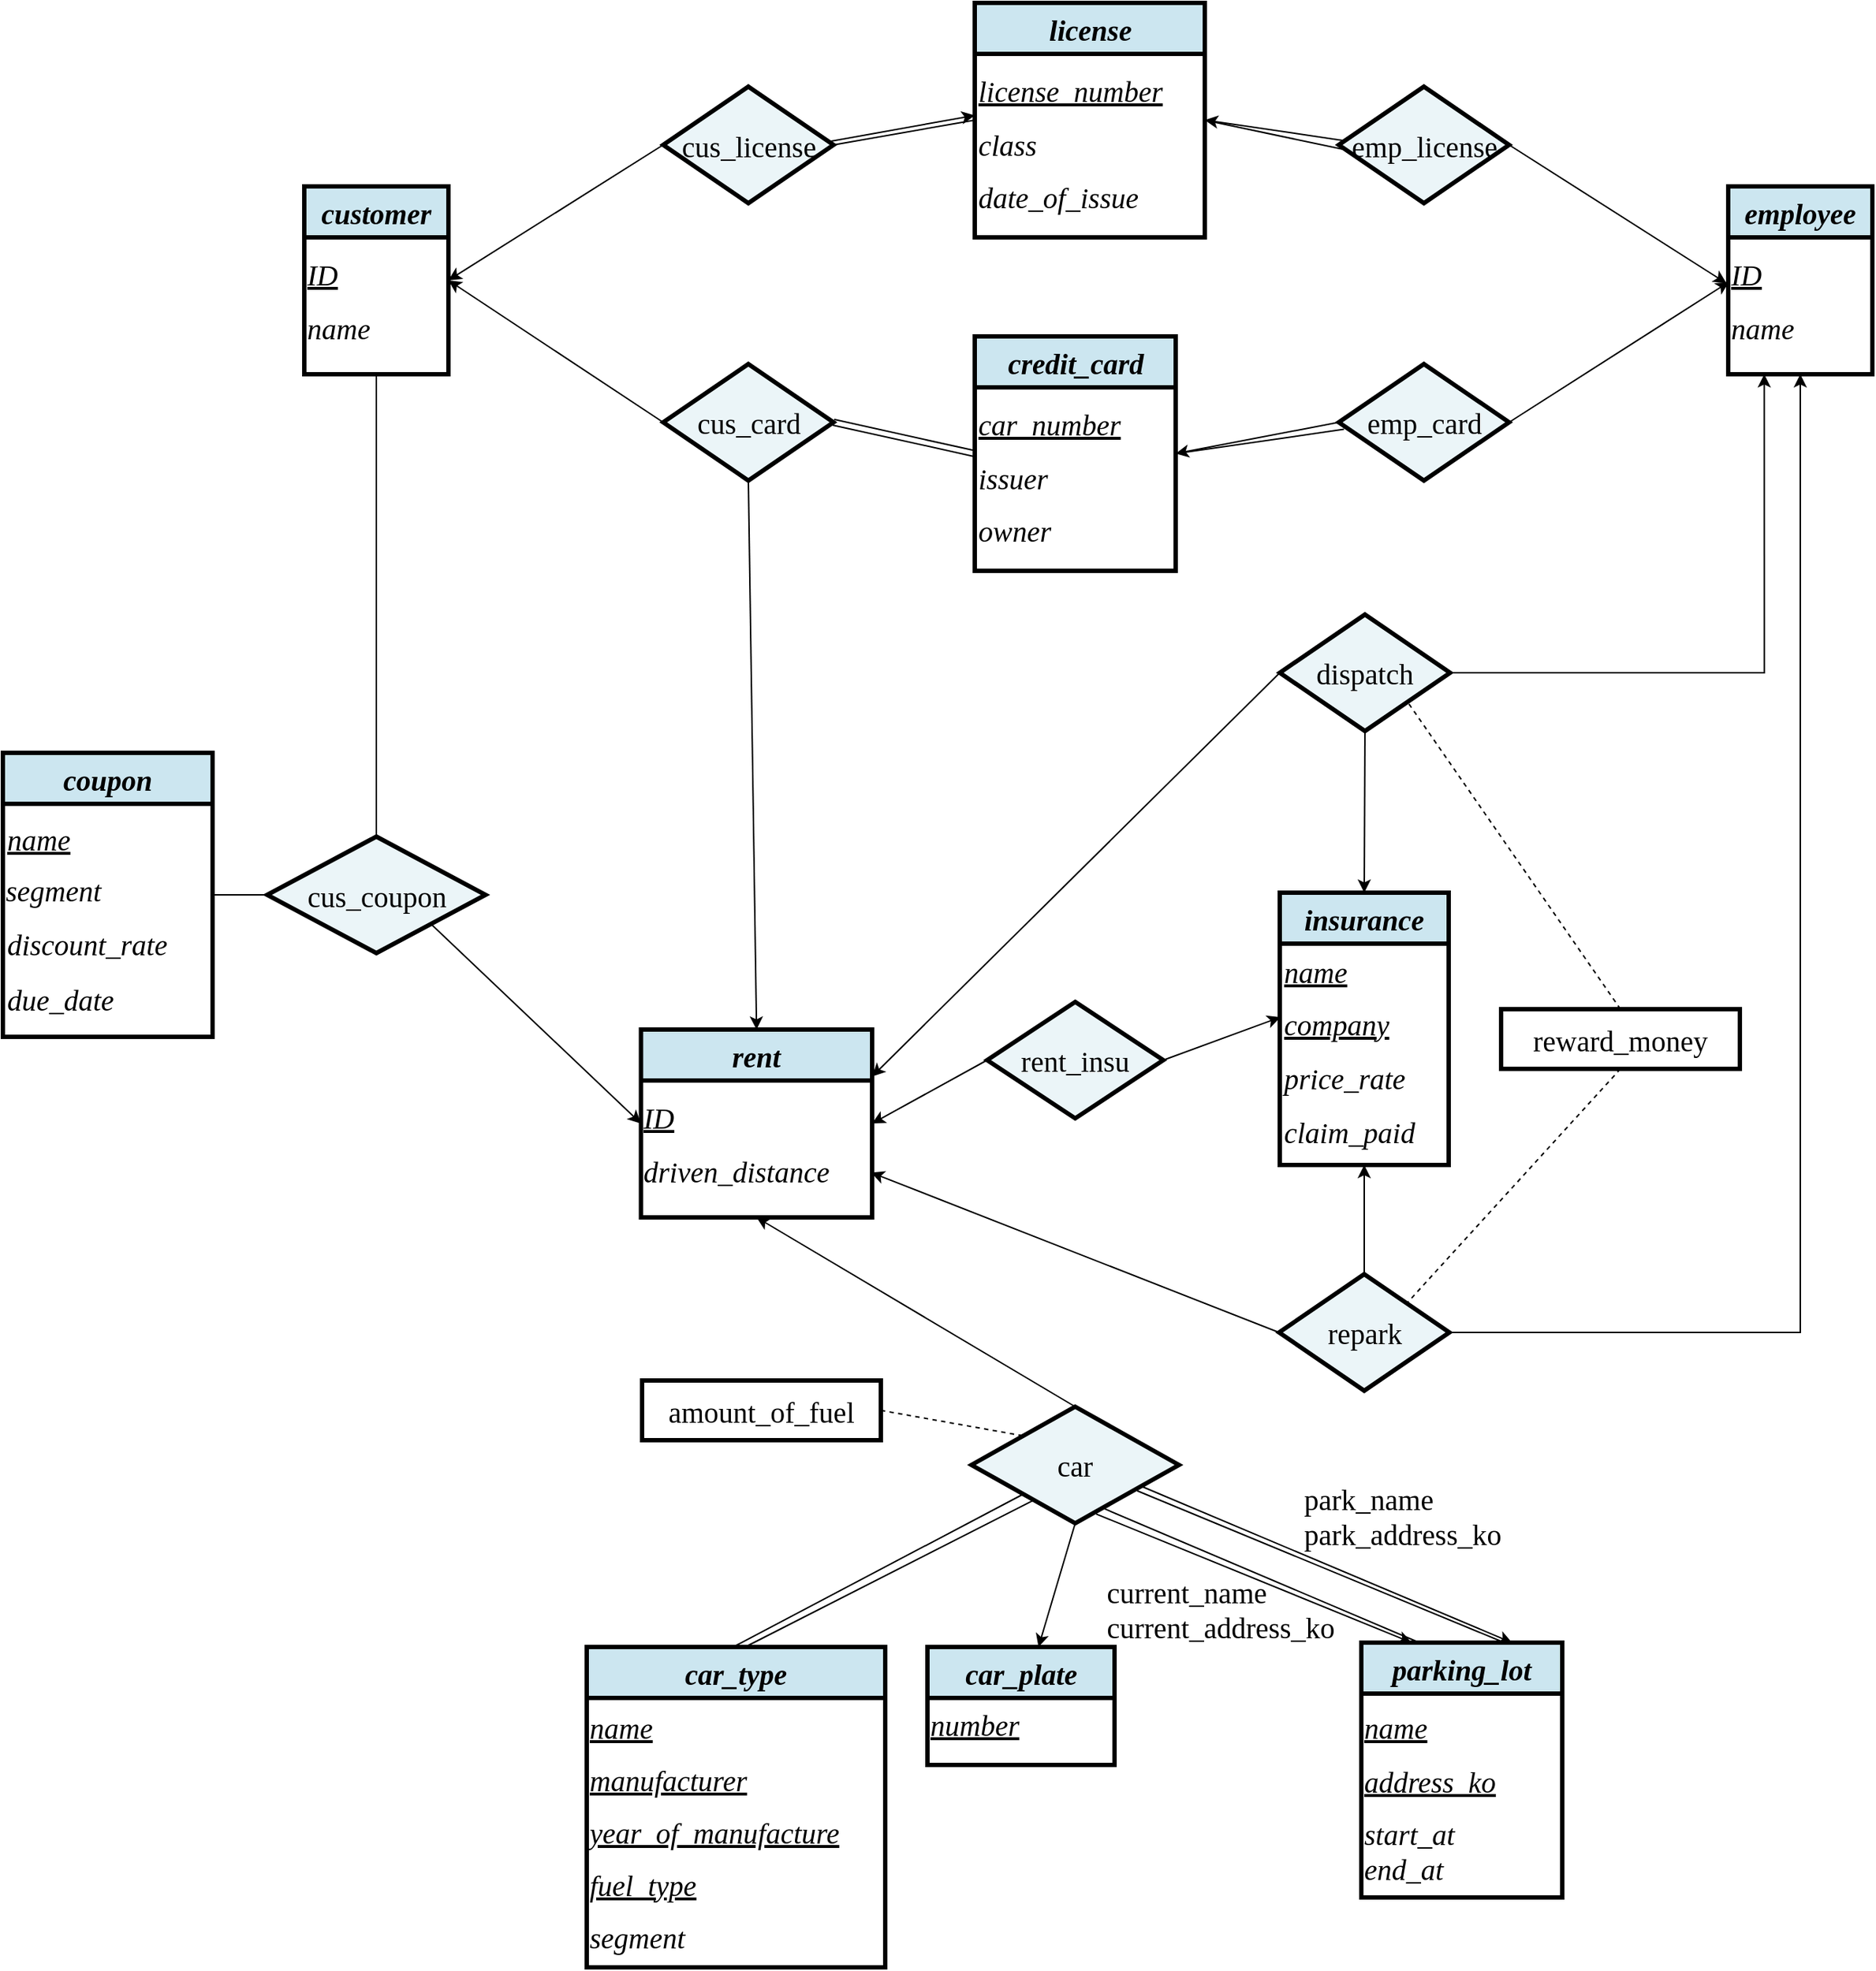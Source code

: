 <mxfile version="20.6.0" type="github">
  <diagram id="GcvBSa2KkUD2rPgsCcOR" name="페이지-1">
    <mxGraphModel dx="1913" dy="1615" grid="0" gridSize="10" guides="1" tooltips="1" connect="1" arrows="1" fold="1" page="1" pageScale="1" pageWidth="291" pageHeight="413" math="0" shadow="0">
      <root>
        <mxCell id="0" />
        <mxCell id="1" parent="0" />
        <mxCell id="nV8pYMhGymoun9Sq7cYg-1" value="&lt;font data-font-src=&quot;https://fonts.googleapis.com/css?family=Spectral&quot; face=&quot;Spectral&quot; style=&quot;font-size: 20px;&quot;&gt;&lt;i&gt;customer&lt;/i&gt;&lt;/font&gt;" style="swimlane;whiteSpace=wrap;html=1;startSize=35;fillColor=#CCE6F0;strokeColor=#000000;strokeWidth=3;" vertex="1" parent="1">
          <mxGeometry x="275" y="265" width="99" height="129" as="geometry" />
        </mxCell>
        <mxCell id="nV8pYMhGymoun9Sq7cYg-2" value="&lt;font data-font-src=&quot;https://fonts.googleapis.com/css?family=Spectral&quot; face=&quot;Spectral&quot;&gt;&lt;i&gt;ID&lt;br&gt;&lt;/i&gt;&lt;/font&gt;" style="text;html=1;align=left;verticalAlign=middle;resizable=0;points=[];autosize=1;strokeColor=none;fillColor=none;fontSize=20;fontFamily=Courier New;fontStyle=4" vertex="1" parent="nV8pYMhGymoun9Sq7cYg-1">
          <mxGeometry y="42" width="41" height="37" as="geometry" />
        </mxCell>
        <mxCell id="nV8pYMhGymoun9Sq7cYg-3" value="name" style="text;html=1;align=left;verticalAlign=middle;resizable=0;points=[];autosize=1;strokeColor=none;fillColor=none;fontSize=20;fontFamily=Spectral;fontStyle=2" vertex="1" parent="nV8pYMhGymoun9Sq7cYg-1">
          <mxGeometry y="79" width="66" height="36" as="geometry" />
        </mxCell>
        <mxCell id="nV8pYMhGymoun9Sq7cYg-4" value="&lt;font data-font-src=&quot;https://fonts.googleapis.com/css?family=Spectral&quot; face=&quot;Spectral&quot; style=&quot;font-size: 20px;&quot;&gt;&lt;i&gt;employee&lt;/i&gt;&lt;/font&gt;" style="swimlane;whiteSpace=wrap;html=1;startSize=35;fillColor=#CCE6F0;strokeColor=#000000;strokeWidth=3;" vertex="1" parent="1">
          <mxGeometry x="1253" y="265" width="99" height="129" as="geometry" />
        </mxCell>
        <mxCell id="nV8pYMhGymoun9Sq7cYg-5" value="&lt;font data-font-src=&quot;https://fonts.googleapis.com/css?family=Spectral&quot; face=&quot;Spectral&quot;&gt;&lt;i&gt;ID&lt;br&gt;&lt;/i&gt;&lt;/font&gt;" style="text;html=1;align=left;verticalAlign=middle;resizable=0;points=[];autosize=1;strokeColor=none;fillColor=none;fontSize=20;fontFamily=Courier New;fontStyle=4" vertex="1" parent="nV8pYMhGymoun9Sq7cYg-4">
          <mxGeometry y="42" width="41" height="37" as="geometry" />
        </mxCell>
        <mxCell id="nV8pYMhGymoun9Sq7cYg-6" value="name" style="text;html=1;align=left;verticalAlign=middle;resizable=0;points=[];autosize=1;strokeColor=none;fillColor=none;fontSize=20;fontFamily=Spectral;fontStyle=2" vertex="1" parent="nV8pYMhGymoun9Sq7cYg-4">
          <mxGeometry y="79" width="66" height="36" as="geometry" />
        </mxCell>
        <mxCell id="nV8pYMhGymoun9Sq7cYg-7" value="&lt;font data-font-src=&quot;https://fonts.googleapis.com/css?family=Spectral&quot; face=&quot;Spectral&quot; style=&quot;font-size: 20px;&quot;&gt;&lt;i&gt;license&lt;/i&gt;&lt;/font&gt;" style="swimlane;whiteSpace=wrap;html=1;startSize=35;fillColor=#CCE6F0;strokeColor=#000000;strokeWidth=3;" vertex="1" parent="1">
          <mxGeometry x="735.5" y="139" width="158" height="161" as="geometry" />
        </mxCell>
        <mxCell id="nV8pYMhGymoun9Sq7cYg-8" value="&lt;font data-font-src=&quot;https://fonts.googleapis.com/css?family=Spectral&quot; face=&quot;Spectral&quot;&gt;&lt;i&gt;license_number&lt;br&gt;&lt;/i&gt;&lt;/font&gt;" style="text;html=1;align=left;verticalAlign=middle;resizable=0;points=[];autosize=1;strokeColor=none;fillColor=none;fontSize=20;fontFamily=Courier New;fontStyle=4" vertex="1" parent="nV8pYMhGymoun9Sq7cYg-7">
          <mxGeometry y="42" width="158" height="37" as="geometry" />
        </mxCell>
        <mxCell id="nV8pYMhGymoun9Sq7cYg-9" value="class" style="text;html=1;align=left;verticalAlign=middle;resizable=0;points=[];autosize=1;strokeColor=none;fillColor=none;fontSize=20;fontFamily=Spectral;fontStyle=2" vertex="1" parent="nV8pYMhGymoun9Sq7cYg-7">
          <mxGeometry y="79" width="60" height="36" as="geometry" />
        </mxCell>
        <mxCell id="nV8pYMhGymoun9Sq7cYg-10" value="date_of_issue" style="text;html=1;align=left;verticalAlign=middle;resizable=0;points=[];autosize=1;strokeColor=none;fillColor=none;fontSize=20;fontFamily=Spectral;fontStyle=2" vertex="1" parent="nV8pYMhGymoun9Sq7cYg-7">
          <mxGeometry y="115" width="138" height="36" as="geometry" />
        </mxCell>
        <mxCell id="nV8pYMhGymoun9Sq7cYg-11" value="&lt;font data-font-src=&quot;https://fonts.googleapis.com/css?family=Spectral&quot; face=&quot;Spectral&quot; style=&quot;font-size: 20px;&quot;&gt;&lt;i&gt;credit_card&lt;/i&gt;&lt;/font&gt;" style="swimlane;whiteSpace=wrap;html=1;startSize=35;fillColor=#CCE6F0;strokeColor=#000000;strokeWidth=3;" vertex="1" parent="1">
          <mxGeometry x="735.5" y="368" width="138" height="161" as="geometry" />
        </mxCell>
        <mxCell id="nV8pYMhGymoun9Sq7cYg-12" value="&lt;font data-font-src=&quot;https://fonts.googleapis.com/css?family=Spectral&quot; face=&quot;Spectral&quot;&gt;&lt;i&gt;car_number&lt;br&gt;&lt;/i&gt;&lt;/font&gt;" style="text;html=1;align=left;verticalAlign=middle;resizable=0;points=[];autosize=1;strokeColor=none;fillColor=none;fontSize=20;fontFamily=Courier New;fontStyle=4" vertex="1" parent="nV8pYMhGymoun9Sq7cYg-11">
          <mxGeometry y="42" width="124" height="37" as="geometry" />
        </mxCell>
        <mxCell id="nV8pYMhGymoun9Sq7cYg-13" value="issuer" style="text;html=1;align=left;verticalAlign=middle;resizable=0;points=[];autosize=1;strokeColor=none;fillColor=none;fontSize=20;fontFamily=Spectral;fontStyle=2" vertex="1" parent="nV8pYMhGymoun9Sq7cYg-11">
          <mxGeometry y="79" width="70" height="36" as="geometry" />
        </mxCell>
        <mxCell id="nV8pYMhGymoun9Sq7cYg-14" value="owner" style="text;html=1;align=left;verticalAlign=middle;resizable=0;points=[];autosize=1;strokeColor=none;fillColor=none;fontSize=20;fontFamily=Spectral;fontStyle=2" vertex="1" parent="nV8pYMhGymoun9Sq7cYg-11">
          <mxGeometry y="115" width="73" height="36" as="geometry" />
        </mxCell>
        <mxCell id="nV8pYMhGymoun9Sq7cYg-15" value="&lt;font face=&quot;Spectral&quot;&gt;&lt;span style=&quot;font-size: 20px;&quot;&gt;cus_license&lt;/span&gt;&lt;/font&gt;" style="rhombus;whiteSpace=wrap;html=1;fillColor=#EBF5F8;strokeWidth=3;" vertex="1" parent="1">
          <mxGeometry x="521.5" y="196.5" width="117" height="80" as="geometry" />
        </mxCell>
        <mxCell id="nV8pYMhGymoun9Sq7cYg-16" value="&lt;font face=&quot;Spectral&quot;&gt;&lt;span style=&quot;font-size: 20px;&quot;&gt;cus_card&lt;/span&gt;&lt;/font&gt;" style="rhombus;whiteSpace=wrap;html=1;fillColor=#EBF5F8;strokeWidth=3;" vertex="1" parent="1">
          <mxGeometry x="521.5" y="387" width="117" height="80" as="geometry" />
        </mxCell>
        <mxCell id="nV8pYMhGymoun9Sq7cYg-17" value="&lt;font face=&quot;Spectral&quot;&gt;&lt;span style=&quot;font-size: 20px;&quot;&gt;emp_license&lt;/span&gt;&lt;/font&gt;" style="rhombus;whiteSpace=wrap;html=1;fillColor=#EBF5F8;strokeWidth=3;" vertex="1" parent="1">
          <mxGeometry x="985.5" y="196.5" width="117" height="80" as="geometry" />
        </mxCell>
        <mxCell id="nV8pYMhGymoun9Sq7cYg-18" value="&lt;font face=&quot;Spectral&quot;&gt;&lt;span style=&quot;font-size: 20px;&quot;&gt;emp_card&lt;/span&gt;&lt;/font&gt;" style="rhombus;whiteSpace=wrap;html=1;fillColor=#EBF5F8;strokeWidth=3;" vertex="1" parent="1">
          <mxGeometry x="985.5" y="387" width="117" height="80" as="geometry" />
        </mxCell>
        <mxCell id="nV8pYMhGymoun9Sq7cYg-19" value="" style="endArrow=classic;html=1;fontFamily=Spectral;fontSource=https%3A%2F%2Ffonts.googleapis.com%2Fcss%3Ffamily%3DSpectral;fontSize=20;entryX=0;entryY=-0.049;entryDx=0;entryDy=0;rounded=0;entryPerimeter=0;exitX=0.966;exitY=0.473;exitDx=0;exitDy=0;exitPerimeter=0;" edge="1" parent="1" source="nV8pYMhGymoun9Sq7cYg-15" target="nV8pYMhGymoun9Sq7cYg-9">
          <mxGeometry width="50" height="50" relative="1" as="geometry">
            <mxPoint x="634.5" y="233" as="sourcePoint" />
            <mxPoint x="853.5" y="165" as="targetPoint" />
          </mxGeometry>
        </mxCell>
        <mxCell id="nV8pYMhGymoun9Sq7cYg-20" value="" style="endArrow=classic;html=1;rounded=0;fontFamily=Spectral;fontSource=https%3A%2F%2Ffonts.googleapis.com%2Fcss%3Ffamily%3DSpectral;fontSize=20;exitX=0;exitY=0.5;exitDx=0;exitDy=0;entryX=1;entryY=0.5;entryDx=0;entryDy=0;" edge="1" parent="1" source="nV8pYMhGymoun9Sq7cYg-15" target="nV8pYMhGymoun9Sq7cYg-1">
          <mxGeometry width="50" height="50" relative="1" as="geometry">
            <mxPoint x="648.5" y="246.5" as="sourcePoint" />
            <mxPoint x="745.5" y="262.5" as="targetPoint" />
          </mxGeometry>
        </mxCell>
        <mxCell id="nV8pYMhGymoun9Sq7cYg-21" value="" style="endArrow=classic;html=1;rounded=0;fontFamily=Spectral;fontSource=https%3A%2F%2Ffonts.googleapis.com%2Fcss%3Ffamily%3DSpectral;fontSize=20;exitX=0;exitY=0.5;exitDx=0;exitDy=0;entryX=1;entryY=0.5;entryDx=0;entryDy=0;" edge="1" parent="1" source="nV8pYMhGymoun9Sq7cYg-16" target="nV8pYMhGymoun9Sq7cYg-1">
          <mxGeometry width="50" height="50" relative="1" as="geometry">
            <mxPoint x="531.5" y="246.5" as="sourcePoint" />
            <mxPoint x="386.5" y="242" as="targetPoint" />
          </mxGeometry>
        </mxCell>
        <mxCell id="nV8pYMhGymoun9Sq7cYg-22" value="" style="shape=link;html=1;rounded=0;fontFamily=Spectral;fontSource=https%3A%2F%2Ffonts.googleapis.com%2Fcss%3Ffamily%3DSpectral;fontSize=20;entryX=1;entryY=0.5;entryDx=0;entryDy=0;exitX=0;exitY=0.5;exitDx=0;exitDy=0;" edge="1" parent="1" source="nV8pYMhGymoun9Sq7cYg-11" target="nV8pYMhGymoun9Sq7cYg-16">
          <mxGeometry width="100" relative="1" as="geometry">
            <mxPoint x="793.5" y="394" as="sourcePoint" />
            <mxPoint x="683.5" y="497" as="targetPoint" />
          </mxGeometry>
        </mxCell>
        <mxCell id="nV8pYMhGymoun9Sq7cYg-23" value="" style="endArrow=none;html=1;rounded=0;fontFamily=Spectral;fontSource=https%3A%2F%2Ffonts.googleapis.com%2Fcss%3Ffamily%3DSpectral;fontSize=20;exitX=1;exitY=0.5;exitDx=0;exitDy=0;entryX=0;entryY=0.5;entryDx=0;entryDy=0;" edge="1" parent="1" source="nV8pYMhGymoun9Sq7cYg-15" target="nV8pYMhGymoun9Sq7cYg-7">
          <mxGeometry width="50" height="50" relative="1" as="geometry">
            <mxPoint x="676.5" y="318" as="sourcePoint" />
            <mxPoint x="727.5" y="236" as="targetPoint" />
          </mxGeometry>
        </mxCell>
        <mxCell id="nV8pYMhGymoun9Sq7cYg-24" value="" style="endArrow=classic;html=1;fontFamily=Spectral;fontSource=https%3A%2F%2Ffonts.googleapis.com%2Fcss%3Ffamily%3DSpectral;fontSize=20;entryX=1;entryY=0.5;entryDx=0;entryDy=0;rounded=0;exitX=0.04;exitY=0.465;exitDx=0;exitDy=0;exitPerimeter=0;" edge="1" parent="1" source="nV8pYMhGymoun9Sq7cYg-17" target="nV8pYMhGymoun9Sq7cYg-7">
          <mxGeometry width="50" height="50" relative="1" as="geometry">
            <mxPoint x="644.522" y="244.34" as="sourcePoint" />
            <mxPoint x="745.5" y="243.236" as="targetPoint" />
          </mxGeometry>
        </mxCell>
        <mxCell id="nV8pYMhGymoun9Sq7cYg-25" value="" style="endArrow=none;html=1;rounded=0;fontFamily=Spectral;fontSource=https%3A%2F%2Ffonts.googleapis.com%2Fcss%3Ffamily%3DSpectral;fontSize=20;exitX=0.035;exitY=0.541;exitDx=0;exitDy=0;exitPerimeter=0;entryX=1;entryY=0.5;entryDx=0;entryDy=0;" edge="1" parent="1" source="nV8pYMhGymoun9Sq7cYg-17" target="nV8pYMhGymoun9Sq7cYg-7">
          <mxGeometry width="50" height="50" relative="1" as="geometry">
            <mxPoint x="914.5" y="262" as="sourcePoint" />
            <mxPoint x="872.5" y="222" as="targetPoint" />
          </mxGeometry>
        </mxCell>
        <mxCell id="nV8pYMhGymoun9Sq7cYg-26" value="" style="endArrow=classic;html=1;rounded=0;fontFamily=Spectral;fontSource=https%3A%2F%2Ffonts.googleapis.com%2Fcss%3Ffamily%3DSpectral;fontSize=20;exitX=1;exitY=0.5;exitDx=0;exitDy=0;entryX=0.013;entryY=0.637;entryDx=0;entryDy=0;entryPerimeter=0;" edge="1" parent="1" source="nV8pYMhGymoun9Sq7cYg-18" target="nV8pYMhGymoun9Sq7cYg-5">
          <mxGeometry width="50" height="50" relative="1" as="geometry">
            <mxPoint x="980.5" y="398" as="sourcePoint" />
            <mxPoint x="1163.5" y="237" as="targetPoint" />
          </mxGeometry>
        </mxCell>
        <mxCell id="nV8pYMhGymoun9Sq7cYg-27" value="" style="endArrow=classic;html=1;rounded=0;fontFamily=Spectral;fontSource=https%3A%2F%2Ffonts.googleapis.com%2Fcss%3Ffamily%3DSpectral;fontSize=20;entryX=-0.029;entryY=0.663;entryDx=0;entryDy=0;entryPerimeter=0;exitX=1;exitY=0.5;exitDx=0;exitDy=0;" edge="1" parent="1" source="nV8pYMhGymoun9Sq7cYg-17" target="nV8pYMhGymoun9Sq7cYg-5">
          <mxGeometry width="50" height="50" relative="1" as="geometry">
            <mxPoint x="1112.5" y="437" as="sourcePoint" />
            <mxPoint x="1175.238" y="245.125" as="targetPoint" />
          </mxGeometry>
        </mxCell>
        <mxCell id="nV8pYMhGymoun9Sq7cYg-28" value="&lt;font face=&quot;Spectral&quot;&gt;&lt;span style=&quot;font-size: 20px;&quot;&gt;car&lt;/span&gt;&lt;/font&gt;" style="rhombus;whiteSpace=wrap;html=1;fillColor=#EBF5F8;strokeWidth=3;" vertex="1" parent="1">
          <mxGeometry x="733.25" y="1103" width="142.5" height="80" as="geometry" />
        </mxCell>
        <mxCell id="nV8pYMhGymoun9Sq7cYg-29" value="&lt;font face=&quot;Spectral&quot;&gt;&lt;span style=&quot;font-size: 20px;&quot;&gt;&lt;i&gt;car_type&lt;/i&gt;&lt;/span&gt;&lt;/font&gt;" style="swimlane;whiteSpace=wrap;html=1;startSize=35;fillColor=#CCE6F0;strokeColor=default;perimeterSpacing=1;strokeWidth=3;shadow=0;sketch=0;rounded=0;glass=0;swimlaneLine=1;" vertex="1" parent="1">
          <mxGeometry x="469" y="1268" width="205" height="220" as="geometry" />
        </mxCell>
        <mxCell id="nV8pYMhGymoun9Sq7cYg-30" value="&lt;div style=&quot;&quot;&gt;&lt;span style=&quot;background-color: initial;&quot;&gt;manufacturer&lt;/span&gt;&lt;/div&gt;" style="text;html=1;align=left;verticalAlign=middle;resizable=0;points=[];autosize=1;strokeColor=none;fillColor=none;fontSize=20;fontFamily=Spectral;fontStyle=6" vertex="1" parent="nV8pYMhGymoun9Sq7cYg-29">
          <mxGeometry y="73" width="138" height="36" as="geometry" />
        </mxCell>
        <mxCell id="nV8pYMhGymoun9Sq7cYg-31" value="&lt;i&gt;name&lt;/i&gt;" style="text;html=1;align=left;verticalAlign=middle;resizable=0;points=[];autosize=1;strokeColor=none;fillColor=none;fontSize=20;fontFamily=Spectral;fontStyle=4" vertex="1" parent="nV8pYMhGymoun9Sq7cYg-29">
          <mxGeometry y="37" width="66" height="36" as="geometry" />
        </mxCell>
        <mxCell id="nV8pYMhGymoun9Sq7cYg-32" value="&lt;i&gt;year_of_manufacture&lt;/i&gt;" style="text;html=1;align=left;verticalAlign=middle;resizable=0;points=[];autosize=1;strokeColor=none;fillColor=none;fontSize=20;fontFamily=Spectral;fontStyle=4" vertex="1" parent="nV8pYMhGymoun9Sq7cYg-29">
          <mxGeometry y="109" width="205" height="36" as="geometry" />
        </mxCell>
        <mxCell id="nV8pYMhGymoun9Sq7cYg-33" value="&lt;i style=&quot;&quot;&gt;fuel_type&lt;/i&gt;" style="text;html=1;align=left;verticalAlign=middle;resizable=0;points=[];autosize=1;strokeColor=none;fillColor=none;fontSize=20;fontFamily=Spectral;fontStyle=4" vertex="1" parent="nV8pYMhGymoun9Sq7cYg-29">
          <mxGeometry y="145" width="99" height="36" as="geometry" />
        </mxCell>
        <mxCell id="nV8pYMhGymoun9Sq7cYg-34" value="segment&lt;span&gt;&lt;br&gt;&lt;/span&gt;" style="text;html=1;align=left;verticalAlign=middle;resizable=0;points=[];autosize=1;strokeColor=none;fillColor=none;fontSize=20;fontFamily=Spectral;fontSource=https%3A%2F%2Ffonts.googleapis.com%2Fcss%3Ffamily%3DSpectral;fontStyle=2" vertex="1" parent="nV8pYMhGymoun9Sq7cYg-29">
          <mxGeometry y="181" width="93" height="36" as="geometry" />
        </mxCell>
        <mxCell id="nV8pYMhGymoun9Sq7cYg-35" value="" style="endArrow=none;html=1;rounded=0;fontFamily=Spectral;fontSource=https%3A%2F%2Ffonts.googleapis.com%2Fcss%3Ffamily%3DSpectral;fontSize=20;exitX=0;exitY=1;exitDx=0;exitDy=0;entryX=0.5;entryY=0;entryDx=0;entryDy=0;" edge="1" parent="1" source="nV8pYMhGymoun9Sq7cYg-28" target="nV8pYMhGymoun9Sq7cYg-29">
          <mxGeometry width="50" height="50" relative="1" as="geometry">
            <mxPoint x="608.015" y="1080.52" as="sourcePoint" />
            <mxPoint x="396" y="1069.5" as="targetPoint" />
          </mxGeometry>
        </mxCell>
        <mxCell id="nV8pYMhGymoun9Sq7cYg-36" value="&lt;font face=&quot;Spectral&quot;&gt;&lt;span style=&quot;font-size: 20px;&quot;&gt;&lt;i&gt;parking_lot&lt;/i&gt;&lt;/span&gt;&lt;/font&gt;" style="swimlane;whiteSpace=wrap;html=1;startSize=35;fillColor=#CCE6F0;strokeColor=#000000;strokeWidth=3;" vertex="1" parent="1">
          <mxGeometry x="1001" y="1265" width="138" height="175" as="geometry" />
        </mxCell>
        <mxCell id="nV8pYMhGymoun9Sq7cYg-37" value="&lt;font data-font-src=&quot;https://fonts.googleapis.com/css?family=Spectral&quot; face=&quot;Spectral&quot;&gt;&lt;i&gt;&lt;span style=&quot;white-space: pre;&quot;&gt;name&lt;br&gt;&lt;/span&gt;&lt;/i&gt;&lt;/font&gt;" style="text;html=1;align=left;verticalAlign=middle;resizable=0;points=[];autosize=1;strokeColor=none;fillColor=none;fontSize=20;fontFamily=Courier New;fontStyle=4" vertex="1" parent="nV8pYMhGymoun9Sq7cYg-36">
          <mxGeometry y="40" width="66" height="37" as="geometry" />
        </mxCell>
        <mxCell id="nV8pYMhGymoun9Sq7cYg-38" value="address_ko" style="text;html=1;align=left;verticalAlign=middle;resizable=0;points=[];autosize=1;strokeColor=none;fillColor=none;fontSize=20;fontFamily=Spectral;fontStyle=6" vertex="1" parent="nV8pYMhGymoun9Sq7cYg-36">
          <mxGeometry y="77" width="116" height="36" as="geometry" />
        </mxCell>
        <mxCell id="nV8pYMhGymoun9Sq7cYg-39" value="&lt;div style=&quot;&quot;&gt;&lt;i style=&quot;background-color: initial;&quot;&gt;start_at&lt;/i&gt;&lt;/div&gt;&lt;i&gt;&lt;div style=&quot;&quot;&gt;&lt;i style=&quot;background-color: initial;&quot;&gt;end_at&lt;/i&gt;&lt;/div&gt;&lt;/i&gt;" style="text;html=1;align=left;verticalAlign=middle;resizable=0;points=[];autosize=1;strokeColor=none;fillColor=none;fontSize=20;fontFamily=Spectral;" vertex="1" parent="nV8pYMhGymoun9Sq7cYg-36">
          <mxGeometry y="113" width="85" height="60" as="geometry" />
        </mxCell>
        <mxCell id="nV8pYMhGymoun9Sq7cYg-40" value="&lt;font face=&quot;Spectral&quot;&gt;&lt;span style=&quot;font-size: 20px;&quot;&gt;&lt;i&gt;car_plate&lt;/i&gt;&lt;/span&gt;&lt;/font&gt;" style="swimlane;whiteSpace=wrap;html=1;startSize=35;fillColor=#CCE6F0;strokeColor=#000000;strokeWidth=3;" vertex="1" parent="1">
          <mxGeometry x="703" y="1268" width="128.5" height="81" as="geometry" />
        </mxCell>
        <mxCell id="nV8pYMhGymoun9Sq7cYg-41" value="&lt;font face=&quot;Spectral&quot;&gt;&lt;i&gt;number&lt;/i&gt;&lt;/font&gt;" style="text;html=1;align=left;verticalAlign=middle;resizable=0;points=[];autosize=1;strokeColor=none;fillColor=none;fontSize=20;fontFamily=Courier New;fontStyle=4" vertex="1" parent="nV8pYMhGymoun9Sq7cYg-40">
          <mxGeometry y="35" width="87" height="37" as="geometry" />
        </mxCell>
        <mxCell id="nV8pYMhGymoun9Sq7cYg-42" value="" style="endArrow=classic;html=1;rounded=0;fontFamily=Spectral;fontSource=https%3A%2F%2Ffonts.googleapis.com%2Fcss%3Ffamily%3DSpectral;fontSize=20;exitX=0.5;exitY=1;exitDx=0;exitDy=0;" edge="1" parent="1" source="nV8pYMhGymoun9Sq7cYg-28" target="nV8pYMhGymoun9Sq7cYg-40">
          <mxGeometry width="50" height="50" relative="1" as="geometry">
            <mxPoint x="762" y="1045" as="sourcePoint" />
            <mxPoint x="800" y="965" as="targetPoint" />
          </mxGeometry>
        </mxCell>
        <mxCell id="nV8pYMhGymoun9Sq7cYg-43" value="amount_of_fuel" style="rounded=0;whiteSpace=wrap;html=1;shadow=0;glass=0;sketch=0;strokeWidth=3;fontFamily=Spectral;fontSource=https%3A%2F%2Ffonts.googleapis.com%2Fcss%3Ffamily%3DSpectral;fontSize=20;" vertex="1" parent="1">
          <mxGeometry x="507" y="1085" width="164" height="41" as="geometry" />
        </mxCell>
        <mxCell id="nV8pYMhGymoun9Sq7cYg-44" value="" style="endArrow=none;dashed=1;html=1;rounded=0;fontFamily=Spectral;fontSource=https%3A%2F%2Ffonts.googleapis.com%2Fcss%3Ffamily%3DSpectral;fontSize=20;exitX=1;exitY=0.5;exitDx=0;exitDy=0;entryX=0;entryY=0;entryDx=0;entryDy=0;" edge="1" parent="1" source="nV8pYMhGymoun9Sq7cYg-43" target="nV8pYMhGymoun9Sq7cYg-28">
          <mxGeometry width="50" height="50" relative="1" as="geometry">
            <mxPoint x="737" y="1191" as="sourcePoint" />
            <mxPoint x="787" y="1141" as="targetPoint" />
          </mxGeometry>
        </mxCell>
        <mxCell id="nV8pYMhGymoun9Sq7cYg-45" value="" style="endArrow=none;html=1;rounded=0;fontFamily=Spectral;fontSource=https%3A%2F%2Ffonts.googleapis.com%2Fcss%3Ffamily%3DSpectral;fontSize=20;exitX=0.298;exitY=0.804;exitDx=0;exitDy=0;entryX=0.54;entryY=0;entryDx=0;entryDy=0;exitPerimeter=0;entryPerimeter=0;" edge="1" parent="1" source="nV8pYMhGymoun9Sq7cYg-28" target="nV8pYMhGymoun9Sq7cYg-29">
          <mxGeometry width="50" height="50" relative="1" as="geometry">
            <mxPoint x="814.5" y="1193" as="sourcePoint" />
            <mxPoint x="814.5" y="1316" as="targetPoint" />
          </mxGeometry>
        </mxCell>
        <mxCell id="nV8pYMhGymoun9Sq7cYg-46" value="" style="endArrow=classic;html=1;rounded=0;fontFamily=Spectral;fontSource=https%3A%2F%2Ffonts.googleapis.com%2Fcss%3Ffamily%3DSpectral;fontSize=20;exitX=0.827;exitY=0.689;exitDx=0;exitDy=0;entryX=0.75;entryY=0;entryDx=0;entryDy=0;exitPerimeter=0;" edge="1" parent="1" source="nV8pYMhGymoun9Sq7cYg-28" target="nV8pYMhGymoun9Sq7cYg-36">
          <mxGeometry width="50" height="50" relative="1" as="geometry">
            <mxPoint x="875" y="1140" as="sourcePoint" />
            <mxPoint x="960" y="1073" as="targetPoint" />
          </mxGeometry>
        </mxCell>
        <mxCell id="nV8pYMhGymoun9Sq7cYg-47" value="&lt;font data-font-src=&quot;https://fonts.googleapis.com/css?family=Spectral&quot; face=&quot;Spectral&quot; style=&quot;font-size: 20px;&quot;&gt;&lt;i&gt;coupon&lt;/i&gt;&lt;/font&gt;" style="swimlane;whiteSpace=wrap;html=1;startSize=35;fillColor=#CCE6F0;strokeColor=#000000;strokeWidth=3;" vertex="1" parent="1">
          <mxGeometry x="68" y="654" width="144" height="195" as="geometry" />
        </mxCell>
        <mxCell id="nV8pYMhGymoun9Sq7cYg-48" value="&lt;font data-font-src=&quot;https://fonts.googleapis.com/css?family=Spectral&quot; face=&quot;Spectral&quot;&gt;&lt;i&gt;&lt;span style=&quot;white-space: pre;&quot;&gt;discount_rate&lt;br&gt;&lt;/span&gt;&lt;/i&gt;&lt;/font&gt;" style="text;html=1;align=left;verticalAlign=middle;resizable=0;points=[];autosize=1;strokeColor=none;fillColor=none;fontSize=20;fontFamily=Courier New;" vertex="1" parent="nV8pYMhGymoun9Sq7cYg-47">
          <mxGeometry x="0.5" y="113.5" width="139" height="37" as="geometry" />
        </mxCell>
        <mxCell id="nV8pYMhGymoun9Sq7cYg-49" value="&lt;div style=&quot;&quot;&gt;&lt;i&gt;due_date&lt;/i&gt;&lt;/div&gt;" style="text;html=1;align=left;verticalAlign=middle;resizable=0;points=[];autosize=1;strokeColor=none;fillColor=none;fontSize=20;fontFamily=Spectral;" vertex="1" parent="nV8pYMhGymoun9Sq7cYg-47">
          <mxGeometry x="0.5" y="150.5" width="98" height="36" as="geometry" />
        </mxCell>
        <mxCell id="nV8pYMhGymoun9Sq7cYg-50" value="&lt;u&gt;name&lt;/u&gt;" style="text;html=1;align=left;verticalAlign=middle;resizable=0;points=[];autosize=1;strokeColor=none;fillColor=none;fontSize=20;fontFamily=Spectral;fontStyle=2" vertex="1" parent="nV8pYMhGymoun9Sq7cYg-47">
          <mxGeometry x="0.5" y="40.5" width="66" height="36" as="geometry" />
        </mxCell>
        <mxCell id="nV8pYMhGymoun9Sq7cYg-51" value="&lt;font data-font-src=&quot;https://fonts.googleapis.com/css?family=Spectral&quot; face=&quot;Spectral&quot;&gt;&lt;i&gt;&lt;span style=&quot;white-space: pre;&quot;&gt;segment&lt;br&gt;&lt;/span&gt;&lt;/i&gt;&lt;/font&gt;" style="text;html=1;align=left;verticalAlign=middle;resizable=0;points=[];autosize=1;strokeColor=none;fillColor=none;fontSize=20;fontFamily=Courier New;" vertex="1" parent="nV8pYMhGymoun9Sq7cYg-47">
          <mxGeometry y="76.5" width="93" height="37" as="geometry" />
        </mxCell>
        <mxCell id="nV8pYMhGymoun9Sq7cYg-52" value="&lt;font face=&quot;Spectral&quot;&gt;&lt;span style=&quot;font-size: 20px;&quot;&gt;&lt;i&gt;insurance&lt;/i&gt;&lt;/span&gt;&lt;/font&gt;" style="swimlane;whiteSpace=wrap;html=1;startSize=35;fillColor=#CCE6F0;strokeColor=#000000;strokeWidth=3;" vertex="1" parent="1">
          <mxGeometry x="945" y="750" width="116" height="187" as="geometry" />
        </mxCell>
        <mxCell id="nV8pYMhGymoun9Sq7cYg-53" value="&lt;font data-font-src=&quot;https://fonts.googleapis.com/css?family=Spectral&quot; face=&quot;Spectral&quot;&gt;&lt;i&gt;&lt;span style=&quot;white-space: pre;&quot;&gt;price_rate&lt;br&gt;&lt;/span&gt;&lt;/i&gt;&lt;/font&gt;" style="text;html=1;align=left;verticalAlign=middle;resizable=0;points=[];autosize=1;strokeColor=none;fillColor=none;fontSize=20;fontFamily=Courier New;" vertex="1" parent="nV8pYMhGymoun9Sq7cYg-52">
          <mxGeometry x="1" y="109" width="107" height="37" as="geometry" />
        </mxCell>
        <mxCell id="nV8pYMhGymoun9Sq7cYg-54" value="&lt;div style=&quot;&quot;&gt;&lt;i&gt;claim_paid&lt;/i&gt;&lt;/div&gt;" style="text;html=1;align=left;verticalAlign=middle;resizable=0;points=[];autosize=1;strokeColor=none;fillColor=none;fontSize=20;fontFamily=Spectral;" vertex="1" parent="nV8pYMhGymoun9Sq7cYg-52">
          <mxGeometry x="1" y="146" width="115" height="36" as="geometry" />
        </mxCell>
        <mxCell id="nV8pYMhGymoun9Sq7cYg-55" value="name" style="text;html=1;align=left;verticalAlign=middle;resizable=0;points=[];autosize=1;strokeColor=none;fillColor=none;fontSize=20;fontFamily=Spectral;fontStyle=6" vertex="1" parent="nV8pYMhGymoun9Sq7cYg-52">
          <mxGeometry x="1" y="36" width="66" height="36" as="geometry" />
        </mxCell>
        <mxCell id="nV8pYMhGymoun9Sq7cYg-56" value="&lt;font data-font-src=&quot;https://fonts.googleapis.com/css?family=Spectral&quot; face=&quot;Spectral&quot;&gt;&lt;i&gt;&lt;span style=&quot;white-space: pre;&quot;&gt;company&lt;br&gt;&lt;/span&gt;&lt;/i&gt;&lt;/font&gt;" style="text;html=1;align=left;verticalAlign=middle;resizable=0;points=[];autosize=1;strokeColor=none;fillColor=none;fontSize=20;fontFamily=Courier New;fontStyle=4" vertex="1" parent="nV8pYMhGymoun9Sq7cYg-52">
          <mxGeometry x="0.5" y="72" width="98" height="37" as="geometry" />
        </mxCell>
        <mxCell id="nV8pYMhGymoun9Sq7cYg-57" value="&lt;font face=&quot;Spectral&quot;&gt;&lt;span style=&quot;font-size: 20px;&quot;&gt;cus_coupon&lt;/span&gt;&lt;/font&gt;" style="rhombus;whiteSpace=wrap;html=1;fillColor=#EBF5F8;strokeWidth=3;" vertex="1" parent="1">
          <mxGeometry x="249.5" y="711.5" width="150" height="80" as="geometry" />
        </mxCell>
        <mxCell id="nV8pYMhGymoun9Sq7cYg-58" value="" style="endArrow=none;html=1;rounded=0;fontFamily=Spectral;fontSource=https%3A%2F%2Ffonts.googleapis.com%2Fcss%3Ffamily%3DSpectral;fontSize=20;entryX=0;entryY=0.5;entryDx=0;entryDy=0;exitX=1;exitY=0.5;exitDx=0;exitDy=0;" edge="1" parent="1" source="nV8pYMhGymoun9Sq7cYg-47" target="nV8pYMhGymoun9Sq7cYg-57">
          <mxGeometry width="50" height="50" relative="1" as="geometry">
            <mxPoint x="575" y="819" as="sourcePoint" />
            <mxPoint x="625" y="769" as="targetPoint" />
          </mxGeometry>
        </mxCell>
        <mxCell id="nV8pYMhGymoun9Sq7cYg-59" value="" style="endArrow=none;html=1;rounded=0;fontFamily=Spectral;fontSource=https%3A%2F%2Ffonts.googleapis.com%2Fcss%3Ffamily%3DSpectral;fontSize=20;exitX=0.5;exitY=0;exitDx=0;exitDy=0;entryX=0.5;entryY=1;entryDx=0;entryDy=0;" edge="1" parent="1" source="nV8pYMhGymoun9Sq7cYg-57" target="nV8pYMhGymoun9Sq7cYg-1">
          <mxGeometry width="50" height="50" relative="1" as="geometry">
            <mxPoint x="324.5" y="494" as="sourcePoint" />
            <mxPoint x="357" y="421" as="targetPoint" />
          </mxGeometry>
        </mxCell>
        <mxCell id="nV8pYMhGymoun9Sq7cYg-60" value="" style="endArrow=classic;html=1;rounded=0;fontFamily=Spectral;fontSource=https%3A%2F%2Ffonts.googleapis.com%2Fcss%3Ffamily%3DSpectral;fontSize=20;entryX=0.25;entryY=0;entryDx=0;entryDy=0;exitX=0.601;exitY=0.921;exitDx=0;exitDy=0;exitPerimeter=0;" edge="1" parent="1" source="nV8pYMhGymoun9Sq7cYg-28" target="nV8pYMhGymoun9Sq7cYg-36">
          <mxGeometry width="50" height="50" relative="1" as="geometry">
            <mxPoint x="844" y="1162" as="sourcePoint" />
            <mxPoint x="1012.22" y="1162.002" as="targetPoint" />
          </mxGeometry>
        </mxCell>
        <mxCell id="nV8pYMhGymoun9Sq7cYg-61" value="" style="endArrow=none;html=1;rounded=0;fontFamily=Spectral;fontSource=https%3A%2F%2Ffonts.googleapis.com%2Fcss%3Ffamily%3DSpectral;fontSize=20;exitX=0.799;exitY=0.722;exitDx=0;exitDy=0;entryX=0.712;entryY=0;entryDx=0;entryDy=0;exitPerimeter=0;entryPerimeter=0;" edge="1" parent="1" source="nV8pYMhGymoun9Sq7cYg-28" target="nV8pYMhGymoun9Sq7cYg-36">
          <mxGeometry width="50" height="50" relative="1" as="geometry">
            <mxPoint x="822.195" y="1189.48" as="sourcePoint" />
            <mxPoint x="822.78" y="1316.0" as="targetPoint" />
          </mxGeometry>
        </mxCell>
        <mxCell id="nV8pYMhGymoun9Sq7cYg-62" value="" style="endArrow=none;html=1;rounded=0;fontFamily=Spectral;fontSource=https%3A%2F%2Ffonts.googleapis.com%2Fcss%3Ffamily%3DSpectral;fontSize=20;exitX=0.633;exitY=0.87;exitDx=0;exitDy=0;entryX=0.289;entryY=0;entryDx=0;entryDy=0;exitPerimeter=0;entryPerimeter=0;" edge="1" parent="1" source="nV8pYMhGymoun9Sq7cYg-28" target="nV8pYMhGymoun9Sq7cYg-36">
          <mxGeometry width="50" height="50" relative="1" as="geometry">
            <mxPoint x="856.395" y="1138.6" as="sourcePoint" />
            <mxPoint x="1018.42" y="1137.576" as="targetPoint" />
          </mxGeometry>
        </mxCell>
        <mxCell id="nV8pYMhGymoun9Sq7cYg-63" value="&lt;div style=&quot;text-align: left;&quot;&gt;&lt;span style=&quot;background-color: initial;&quot;&gt;park_name&lt;/span&gt;&lt;/div&gt;&lt;div style=&quot;text-align: left;&quot;&gt;&lt;span style=&quot;background-color: initial;&quot;&gt;park_address_ko&lt;/span&gt;&lt;/div&gt;" style="text;html=1;align=center;verticalAlign=middle;resizable=0;points=[];autosize=1;strokeColor=none;fillColor=none;fontSize=20;fontFamily=Spectral;" vertex="1" parent="1">
          <mxGeometry x="945" y="1148" width="167" height="60" as="geometry" />
        </mxCell>
        <mxCell id="nV8pYMhGymoun9Sq7cYg-64" value="&lt;div style=&quot;text-align: left;&quot;&gt;&lt;span style=&quot;background-color: initial;&quot;&gt;current_name&lt;/span&gt;&lt;/div&gt;&lt;div style=&quot;text-align: left;&quot;&gt;&lt;span style=&quot;background-color: initial;&quot;&gt;current_address_ko&lt;/span&gt;&lt;/div&gt;" style="text;html=1;align=center;verticalAlign=middle;resizable=0;points=[];autosize=1;strokeColor=none;fillColor=none;fontSize=20;fontFamily=Spectral;" vertex="1" parent="1">
          <mxGeometry x="808" y="1212" width="191" height="60" as="geometry" />
        </mxCell>
        <mxCell id="nV8pYMhGymoun9Sq7cYg-65" value="" style="endArrow=classic;html=1;rounded=0;fontFamily=Spectral;fontSource=https%3A%2F%2Ffonts.googleapis.com%2Fcss%3Ffamily%3DSpectral;fontSize=20;exitX=1;exitY=1;exitDx=0;exitDy=0;entryX=0;entryY=0.5;entryDx=0;entryDy=0;" edge="1" parent="1" source="nV8pYMhGymoun9Sq7cYg-57" target="nV8pYMhGymoun9Sq7cYg-69">
          <mxGeometry width="50" height="50" relative="1" as="geometry">
            <mxPoint x="514" y="868" as="sourcePoint" />
            <mxPoint x="353" y="984" as="targetPoint" />
          </mxGeometry>
        </mxCell>
        <mxCell id="nV8pYMhGymoun9Sq7cYg-66" value="" style="endArrow=classic;html=1;rounded=0;fontFamily=Spectral;fontSource=https%3A%2F%2Ffonts.googleapis.com%2Fcss%3Ffamily%3DSpectral;fontSize=20;exitX=0.5;exitY=1;exitDx=0;exitDy=0;entryX=0.5;entryY=0;entryDx=0;entryDy=0;" edge="1" parent="1" source="nV8pYMhGymoun9Sq7cYg-16" target="nV8pYMhGymoun9Sq7cYg-69">
          <mxGeometry width="50" height="50" relative="1" as="geometry">
            <mxPoint x="576" y="823" as="sourcePoint" />
            <mxPoint x="471" y="590" as="targetPoint" />
          </mxGeometry>
        </mxCell>
        <mxCell id="nV8pYMhGymoun9Sq7cYg-67" value="" style="endArrow=classic;html=1;rounded=0;fontFamily=Spectral;fontSource=https%3A%2F%2Ffonts.googleapis.com%2Fcss%3Ffamily%3DSpectral;fontSize=20;entryX=1;entryY=0.5;entryDx=0;entryDy=0;exitX=0;exitY=0.5;exitDx=0;exitDy=0;" edge="1" parent="1" source="nV8pYMhGymoun9Sq7cYg-72" target="nV8pYMhGymoun9Sq7cYg-69">
          <mxGeometry width="50" height="50" relative="1" as="geometry">
            <mxPoint x="716" y="859" as="sourcePoint" />
            <mxPoint x="652" y="758" as="targetPoint" />
          </mxGeometry>
        </mxCell>
        <mxCell id="nV8pYMhGymoun9Sq7cYg-68" value="" style="endArrow=classic;html=1;rounded=0;fontFamily=Spectral;fontSource=https%3A%2F%2Ffonts.googleapis.com%2Fcss%3Ffamily%3DSpectral;fontSize=20;exitX=0.5;exitY=0;exitDx=0;exitDy=0;entryX=0.5;entryY=1;entryDx=0;entryDy=0;" edge="1" parent="1" source="nV8pYMhGymoun9Sq7cYg-28" target="nV8pYMhGymoun9Sq7cYg-69">
          <mxGeometry width="50" height="50" relative="1" as="geometry">
            <mxPoint x="576" y="903" as="sourcePoint" />
            <mxPoint x="822" y="918" as="targetPoint" />
          </mxGeometry>
        </mxCell>
        <mxCell id="nV8pYMhGymoun9Sq7cYg-69" value="&lt;font face=&quot;Spectral&quot;&gt;&lt;span style=&quot;font-size: 20px;&quot;&gt;&lt;i&gt;rent&lt;/i&gt;&lt;/span&gt;&lt;/font&gt;" style="swimlane;whiteSpace=wrap;html=1;startSize=35;fillColor=#CCE6F0;strokeColor=#000000;strokeWidth=3;" vertex="1" parent="1">
          <mxGeometry x="506.25" y="844" width="158.75" height="129" as="geometry" />
        </mxCell>
        <mxCell id="nV8pYMhGymoun9Sq7cYg-70" value="&lt;font data-font-src=&quot;https://fonts.googleapis.com/css?family=Spectral&quot; face=&quot;Spectral&quot;&gt;&lt;i&gt;ID&lt;/i&gt;&lt;/font&gt;" style="text;html=1;align=left;verticalAlign=middle;resizable=0;points=[];autosize=1;strokeColor=none;fillColor=none;fontSize=20;fontFamily=Courier New;fontStyle=4" vertex="1" parent="nV8pYMhGymoun9Sq7cYg-69">
          <mxGeometry y="42" width="41" height="37" as="geometry" />
        </mxCell>
        <mxCell id="nV8pYMhGymoun9Sq7cYg-71" value="&lt;i&gt;driven_distance&lt;/i&gt;" style="text;html=1;align=left;verticalAlign=middle;resizable=0;points=[];autosize=1;strokeColor=none;fillColor=none;fontSize=20;fontFamily=Spectral;" vertex="1" parent="nV8pYMhGymoun9Sq7cYg-69">
          <mxGeometry y="79" width="158" height="36" as="geometry" />
        </mxCell>
        <mxCell id="nV8pYMhGymoun9Sq7cYg-72" value="&lt;font face=&quot;Spectral&quot;&gt;&lt;span style=&quot;font-size: 20px;&quot;&gt;rent_insu&lt;/span&gt;&lt;/font&gt;" style="rhombus;whiteSpace=wrap;html=1;fillColor=#EBF5F8;strokeWidth=3;" vertex="1" parent="1">
          <mxGeometry x="744" y="825" width="121" height="80" as="geometry" />
        </mxCell>
        <mxCell id="nV8pYMhGymoun9Sq7cYg-73" value="" style="endArrow=classic;html=1;rounded=0;fontFamily=Spectral;fontSource=https%3A%2F%2Ffonts.googleapis.com%2Fcss%3Ffamily%3DSpectral;fontSize=20;exitX=1;exitY=0.5;exitDx=0;exitDy=0;entryX=-0.001;entryY=0.364;entryDx=0;entryDy=0;entryPerimeter=0;" edge="1" parent="1" source="nV8pYMhGymoun9Sq7cYg-72" target="nV8pYMhGymoun9Sq7cYg-56">
          <mxGeometry width="50" height="50" relative="1" as="geometry">
            <mxPoint x="667" y="817" as="sourcePoint" />
            <mxPoint x="877" y="814" as="targetPoint" />
          </mxGeometry>
        </mxCell>
        <mxCell id="nV8pYMhGymoun9Sq7cYg-74" value="&lt;font face=&quot;Spectral&quot;&gt;&lt;span style=&quot;font-size: 20px;&quot;&gt;dispatch&lt;/span&gt;&lt;/font&gt;" style="rhombus;whiteSpace=wrap;html=1;fillColor=#EBF5F8;strokeWidth=3;" vertex="1" parent="1">
          <mxGeometry x="945" y="559" width="117" height="80" as="geometry" />
        </mxCell>
        <mxCell id="nV8pYMhGymoun9Sq7cYg-75" value="&lt;font face=&quot;Spectral&quot;&gt;&lt;span style=&quot;font-size: 20px;&quot;&gt;repark&lt;/span&gt;&lt;/font&gt;" style="rhombus;whiteSpace=wrap;html=1;fillColor=#EBF5F8;strokeWidth=3;" vertex="1" parent="1">
          <mxGeometry x="944.5" y="1012" width="117" height="80" as="geometry" />
        </mxCell>
        <mxCell id="nV8pYMhGymoun9Sq7cYg-76" value="" style="endArrow=classic;html=1;rounded=0;fontFamily=Spectral;fontSource=https%3A%2F%2Ffonts.googleapis.com%2Fcss%3Ffamily%3DSpectral;fontSize=20;exitX=0;exitY=0.5;exitDx=0;exitDy=0;entryX=1;entryY=0.25;entryDx=0;entryDy=0;" edge="1" parent="1" source="nV8pYMhGymoun9Sq7cYg-74" target="nV8pYMhGymoun9Sq7cYg-69">
          <mxGeometry width="50" height="50" relative="1" as="geometry">
            <mxPoint x="897" y="895" as="sourcePoint" />
            <mxPoint x="770" y="833" as="targetPoint" />
          </mxGeometry>
        </mxCell>
        <mxCell id="nV8pYMhGymoun9Sq7cYg-77" value="" style="endArrow=classic;html=1;rounded=0;fontFamily=Spectral;fontSource=https%3A%2F%2Ffonts.googleapis.com%2Fcss%3Ffamily%3DSpectral;fontSize=20;entryX=0.25;entryY=1;entryDx=0;entryDy=0;exitX=1;exitY=0.5;exitDx=0;exitDy=0;edgeStyle=orthogonalEdgeStyle;" edge="1" parent="1" source="nV8pYMhGymoun9Sq7cYg-74" target="nV8pYMhGymoun9Sq7cYg-4">
          <mxGeometry width="50" height="50" relative="1" as="geometry">
            <mxPoint x="1379" y="803" as="sourcePoint" />
            <mxPoint x="1012" y="852" as="targetPoint" />
          </mxGeometry>
        </mxCell>
        <mxCell id="nV8pYMhGymoun9Sq7cYg-78" value="" style="endArrow=classic;html=1;rounded=0;fontFamily=Spectral;fontSource=https%3A%2F%2Ffonts.googleapis.com%2Fcss%3Ffamily%3DSpectral;fontSize=20;entryX=0.5;entryY=1;entryDx=0;entryDy=0;exitX=1;exitY=0.5;exitDx=0;exitDy=0;edgeStyle=orthogonalEdgeStyle;" edge="1" parent="1" source="nV8pYMhGymoun9Sq7cYg-75" target="nV8pYMhGymoun9Sq7cYg-4">
          <mxGeometry width="50" height="50" relative="1" as="geometry">
            <mxPoint x="946" y="926" as="sourcePoint" />
            <mxPoint x="996" y="876" as="targetPoint" />
          </mxGeometry>
        </mxCell>
        <mxCell id="nV8pYMhGymoun9Sq7cYg-79" value="reward_money" style="rounded=0;whiteSpace=wrap;html=1;shadow=0;glass=0;sketch=0;strokeWidth=3;fontFamily=Spectral;fontSource=https%3A%2F%2Ffonts.googleapis.com%2Fcss%3Ffamily%3DSpectral;fontSize=20;" vertex="1" parent="1">
          <mxGeometry x="1097" y="830" width="164" height="41" as="geometry" />
        </mxCell>
        <mxCell id="nV8pYMhGymoun9Sq7cYg-80" value="" style="endArrow=none;dashed=1;html=1;rounded=0;fontFamily=Spectral;fontSource=https%3A%2F%2Ffonts.googleapis.com%2Fcss%3Ffamily%3DSpectral;fontSize=20;exitX=0.5;exitY=0;exitDx=0;exitDy=0;entryX=1;entryY=1;entryDx=0;entryDy=0;" edge="1" parent="1" source="nV8pYMhGymoun9Sq7cYg-79" target="nV8pYMhGymoun9Sq7cYg-74">
          <mxGeometry width="50" height="50" relative="1" as="geometry">
            <mxPoint x="681" y="1115.5" as="sourcePoint" />
            <mxPoint x="778.875" y="1133" as="targetPoint" />
          </mxGeometry>
        </mxCell>
        <mxCell id="nV8pYMhGymoun9Sq7cYg-81" value="" style="endArrow=none;dashed=1;html=1;rounded=0;fontFamily=Spectral;fontSource=https%3A%2F%2Ffonts.googleapis.com%2Fcss%3Ffamily%3DSpectral;fontSize=20;exitX=0.5;exitY=1;exitDx=0;exitDy=0;entryX=1;entryY=0;entryDx=0;entryDy=0;" edge="1" parent="1" source="nV8pYMhGymoun9Sq7cYg-79" target="nV8pYMhGymoun9Sq7cYg-75">
          <mxGeometry width="50" height="50" relative="1" as="geometry">
            <mxPoint x="1063.5" y="836" as="sourcePoint" />
            <mxPoint x="1063.5" y="870" as="targetPoint" />
          </mxGeometry>
        </mxCell>
        <mxCell id="nV8pYMhGymoun9Sq7cYg-82" value="" style="endArrow=classic;html=1;rounded=0;fontFamily=Spectral;fontSource=https%3A%2F%2Ffonts.googleapis.com%2Fcss%3Ffamily%3DSpectral;fontSize=20;entryX=1;entryY=0.5;entryDx=0;entryDy=0;exitX=0;exitY=0.5;exitDx=0;exitDy=0;" edge="1" parent="1" source="nV8pYMhGymoun9Sq7cYg-18" target="nV8pYMhGymoun9Sq7cYg-11">
          <mxGeometry width="50" height="50" relative="1" as="geometry">
            <mxPoint x="958" y="489" as="sourcePoint" />
            <mxPoint x="1008" y="439" as="targetPoint" />
          </mxGeometry>
        </mxCell>
        <mxCell id="nV8pYMhGymoun9Sq7cYg-83" value="" style="endArrow=none;html=1;rounded=0;fontFamily=Spectral;fontSource=https%3A%2F%2Ffonts.googleapis.com%2Fcss%3Ffamily%3DSpectral;fontSize=20;exitX=1;exitY=0.5;exitDx=0;exitDy=0;entryX=0.031;entryY=0.56;entryDx=0;entryDy=0;entryPerimeter=0;" edge="1" parent="1" source="nV8pYMhGymoun9Sq7cYg-11" target="nV8pYMhGymoun9Sq7cYg-18">
          <mxGeometry width="50" height="50" relative="1" as="geometry">
            <mxPoint x="926" y="490" as="sourcePoint" />
            <mxPoint x="976" y="440" as="targetPoint" />
          </mxGeometry>
        </mxCell>
        <mxCell id="nV8pYMhGymoun9Sq7cYg-84" value="" style="endArrow=classic;html=1;rounded=0;fontFamily=Spectral;fontSource=https%3A%2F%2Ffonts.googleapis.com%2Fcss%3Ffamily%3DSpectral;fontSize=20;exitX=0;exitY=0.5;exitDx=0;exitDy=0;entryX=1.001;entryY=0.534;entryDx=0;entryDy=0;entryPerimeter=0;" edge="1" parent="1" source="nV8pYMhGymoun9Sq7cYg-75" target="nV8pYMhGymoun9Sq7cYg-71">
          <mxGeometry width="50" height="50" relative="1" as="geometry">
            <mxPoint x="980" y="799" as="sourcePoint" />
            <mxPoint x="663.75" y="918.5" as="targetPoint" />
          </mxGeometry>
        </mxCell>
        <mxCell id="nV8pYMhGymoun9Sq7cYg-85" value="" style="endArrow=classic;html=1;rounded=0;fontFamily=Spectral;fontSource=https%3A%2F%2Ffonts.googleapis.com%2Fcss%3Ffamily%3DSpectral;fontSize=20;entryX=0.5;entryY=0;entryDx=0;entryDy=0;exitX=0.5;exitY=1;exitDx=0;exitDy=0;" edge="1" parent="1" source="nV8pYMhGymoun9Sq7cYg-74" target="nV8pYMhGymoun9Sq7cYg-52">
          <mxGeometry width="50" height="50" relative="1" as="geometry">
            <mxPoint x="878" y="725" as="sourcePoint" />
            <mxPoint x="955.402" y="845.468" as="targetPoint" />
          </mxGeometry>
        </mxCell>
        <mxCell id="nV8pYMhGymoun9Sq7cYg-86" value="" style="endArrow=classic;html=1;rounded=0;fontFamily=Spectral;fontSource=https%3A%2F%2Ffonts.googleapis.com%2Fcss%3Ffamily%3DSpectral;fontSize=20;exitX=0.5;exitY=0;exitDx=0;exitDy=0;entryX=0.5;entryY=1;entryDx=0;entryDy=0;" edge="1" parent="1" source="nV8pYMhGymoun9Sq7cYg-75" target="nV8pYMhGymoun9Sq7cYg-52">
          <mxGeometry width="50" height="50" relative="1" as="geometry">
            <mxPoint x="1013" y="760" as="sourcePoint" />
            <mxPoint x="931.5" y="664" as="targetPoint" />
          </mxGeometry>
        </mxCell>
      </root>
    </mxGraphModel>
  </diagram>
</mxfile>

